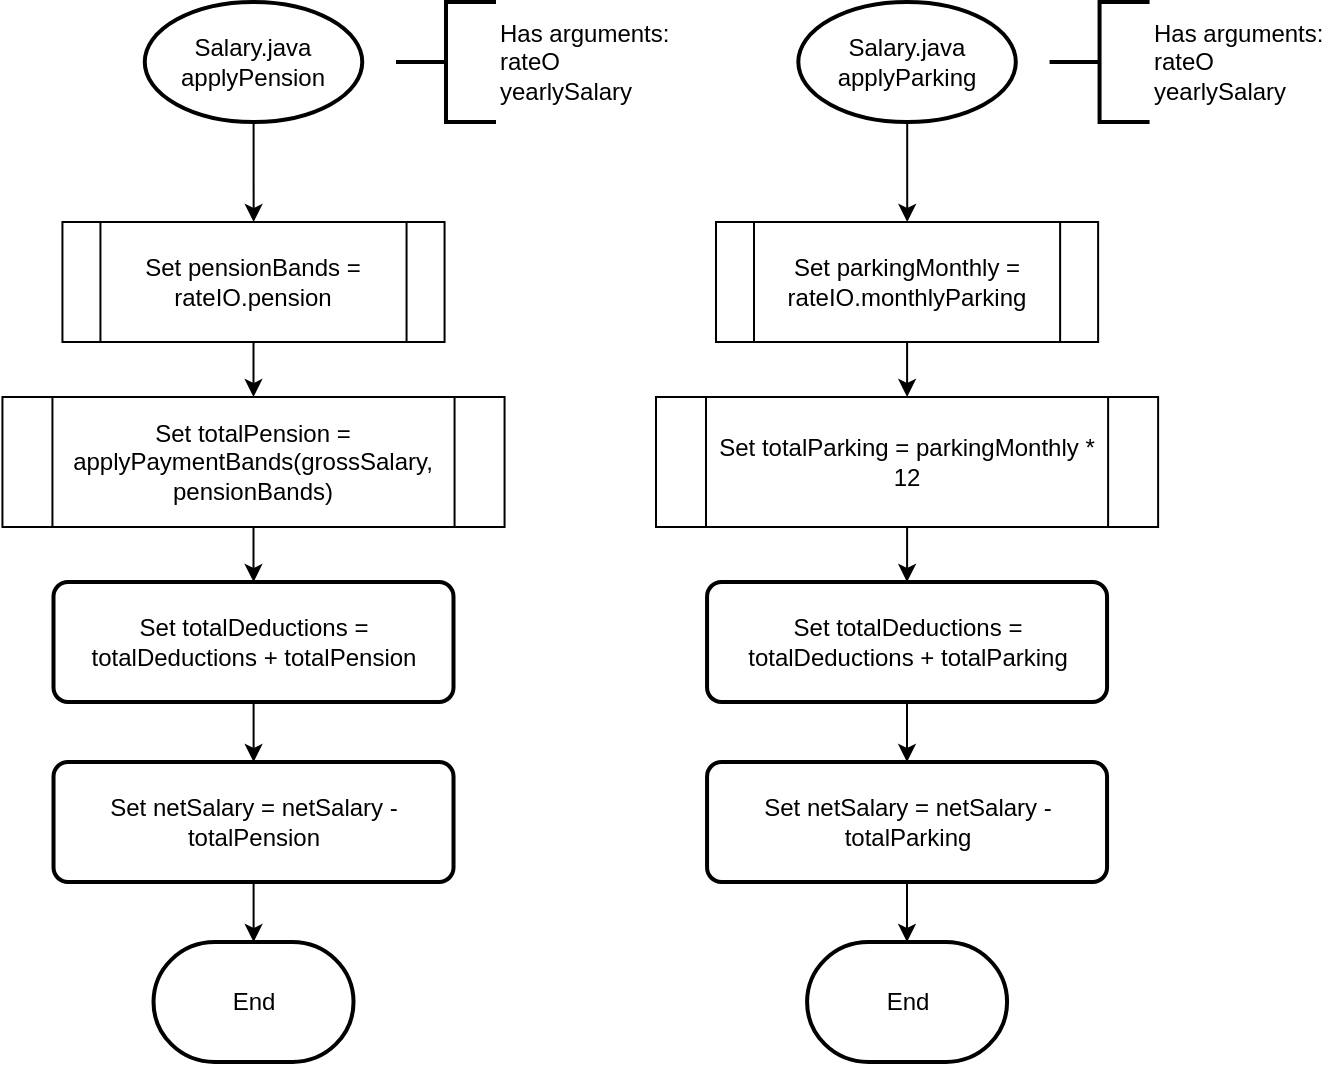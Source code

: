 <mxfile version="22.1.3" type="device">
  <diagram id="C5RBs43oDa-KdzZeNtuy" name="Page-1">
    <mxGraphModel dx="1728" dy="952" grid="1" gridSize="10" guides="1" tooltips="1" connect="1" arrows="1" fold="1" page="1" pageScale="1" pageWidth="827" pageHeight="1169" math="0" shadow="0">
      <root>
        <mxCell id="WIyWlLk6GJQsqaUBKTNV-0" />
        <mxCell id="WIyWlLk6GJQsqaUBKTNV-1" parent="WIyWlLk6GJQsqaUBKTNV-0" />
        <mxCell id="85lq-mTHCfEE5HqbNbib-0" value="" style="edgeStyle=orthogonalEdgeStyle;rounded=0;orthogonalLoop=1;jettySize=auto;html=1;" edge="1" parent="WIyWlLk6GJQsqaUBKTNV-1" source="85lq-mTHCfEE5HqbNbib-1">
          <mxGeometry relative="1" as="geometry">
            <mxPoint x="158.833" y="150" as="targetPoint" />
          </mxGeometry>
        </mxCell>
        <mxCell id="85lq-mTHCfEE5HqbNbib-1" value="Salary.java&lt;br&gt;applyPension" style="strokeWidth=2;html=1;shape=mxgraph.flowchart.start_1;whiteSpace=wrap;" vertex="1" parent="WIyWlLk6GJQsqaUBKTNV-1">
          <mxGeometry x="104.38" y="40" width="108.75" height="60" as="geometry" />
        </mxCell>
        <mxCell id="85lq-mTHCfEE5HqbNbib-2" value="Has arguments:&lt;br&gt; rateO&lt;br&gt;yearlySalary" style="strokeWidth=2;html=1;shape=mxgraph.flowchart.annotation_2;align=left;labelPosition=right;pointerEvents=1;" vertex="1" parent="WIyWlLk6GJQsqaUBKTNV-1">
          <mxGeometry x="230" y="40" width="50" height="60" as="geometry" />
        </mxCell>
        <mxCell id="85lq-mTHCfEE5HqbNbib-3" value="End" style="strokeWidth=2;html=1;shape=mxgraph.flowchart.terminator;whiteSpace=wrap;" vertex="1" parent="WIyWlLk6GJQsqaUBKTNV-1">
          <mxGeometry x="108.76" y="510" width="100" height="60" as="geometry" />
        </mxCell>
        <mxCell id="85lq-mTHCfEE5HqbNbib-4" value="" style="edgeStyle=orthogonalEdgeStyle;rounded=0;orthogonalLoop=1;jettySize=auto;html=1;" edge="1" parent="WIyWlLk6GJQsqaUBKTNV-1" source="85lq-mTHCfEE5HqbNbib-5" target="85lq-mTHCfEE5HqbNbib-9">
          <mxGeometry relative="1" as="geometry" />
        </mxCell>
        <mxCell id="85lq-mTHCfEE5HqbNbib-5" value="Set totalPension =&lt;br&gt;applyPaymentBands(grossSalary, pensionBands)" style="shape=process;whiteSpace=wrap;html=1;backgroundOutline=1;" vertex="1" parent="WIyWlLk6GJQsqaUBKTNV-1">
          <mxGeometry x="33.22" y="237.5" width="251.06" height="65" as="geometry" />
        </mxCell>
        <mxCell id="85lq-mTHCfEE5HqbNbib-6" value="" style="edgeStyle=orthogonalEdgeStyle;rounded=0;orthogonalLoop=1;jettySize=auto;html=1;" edge="1" parent="WIyWlLk6GJQsqaUBKTNV-1" source="85lq-mTHCfEE5HqbNbib-7" target="85lq-mTHCfEE5HqbNbib-5">
          <mxGeometry relative="1" as="geometry" />
        </mxCell>
        <mxCell id="85lq-mTHCfEE5HqbNbib-7" value="Set pensionBands = rateIO.pension" style="shape=process;whiteSpace=wrap;html=1;backgroundOutline=1;" vertex="1" parent="WIyWlLk6GJQsqaUBKTNV-1">
          <mxGeometry x="63.22" y="150" width="191.06" height="60" as="geometry" />
        </mxCell>
        <mxCell id="85lq-mTHCfEE5HqbNbib-8" value="" style="edgeStyle=orthogonalEdgeStyle;rounded=0;orthogonalLoop=1;jettySize=auto;html=1;" edge="1" parent="WIyWlLk6GJQsqaUBKTNV-1" source="85lq-mTHCfEE5HqbNbib-9" target="85lq-mTHCfEE5HqbNbib-11">
          <mxGeometry relative="1" as="geometry" />
        </mxCell>
        <mxCell id="85lq-mTHCfEE5HqbNbib-9" value="Set totalDeductions = totalDeductions + totalPension" style="whiteSpace=wrap;html=1;strokeWidth=2;rounded=1;arcSize=12;" vertex="1" parent="WIyWlLk6GJQsqaUBKTNV-1">
          <mxGeometry x="58.75" y="330" width="200" height="60" as="geometry" />
        </mxCell>
        <mxCell id="85lq-mTHCfEE5HqbNbib-10" value="" style="edgeStyle=orthogonalEdgeStyle;rounded=0;orthogonalLoop=1;jettySize=auto;html=1;" edge="1" parent="WIyWlLk6GJQsqaUBKTNV-1" source="85lq-mTHCfEE5HqbNbib-11" target="85lq-mTHCfEE5HqbNbib-3">
          <mxGeometry relative="1" as="geometry" />
        </mxCell>
        <mxCell id="85lq-mTHCfEE5HqbNbib-11" value="Set netSalary = netSalary - totalPension" style="whiteSpace=wrap;html=1;strokeWidth=2;rounded=1;arcSize=12;" vertex="1" parent="WIyWlLk6GJQsqaUBKTNV-1">
          <mxGeometry x="58.76" y="420" width="200" height="60" as="geometry" />
        </mxCell>
        <mxCell id="85lq-mTHCfEE5HqbNbib-12" value="" style="edgeStyle=orthogonalEdgeStyle;rounded=0;orthogonalLoop=1;jettySize=auto;html=1;" edge="1" parent="WIyWlLk6GJQsqaUBKTNV-1" source="85lq-mTHCfEE5HqbNbib-13">
          <mxGeometry relative="1" as="geometry">
            <mxPoint x="485.613" y="150" as="targetPoint" />
          </mxGeometry>
        </mxCell>
        <mxCell id="85lq-mTHCfEE5HqbNbib-13" value="&lt;div&gt;Salary.java&lt;/div&gt;&lt;div&gt;applyParking&lt;br&gt;&lt;/div&gt;" style="strokeWidth=2;html=1;shape=mxgraph.flowchart.start_1;whiteSpace=wrap;" vertex="1" parent="WIyWlLk6GJQsqaUBKTNV-1">
          <mxGeometry x="431.16" y="40" width="108.75" height="60" as="geometry" />
        </mxCell>
        <mxCell id="85lq-mTHCfEE5HqbNbib-14" value="Has arguments:&lt;br&gt; rateO&lt;br&gt;yearlySalary" style="strokeWidth=2;html=1;shape=mxgraph.flowchart.annotation_2;align=left;labelPosition=right;pointerEvents=1;" vertex="1" parent="WIyWlLk6GJQsqaUBKTNV-1">
          <mxGeometry x="556.78" y="40" width="50" height="60" as="geometry" />
        </mxCell>
        <mxCell id="85lq-mTHCfEE5HqbNbib-15" value="End" style="strokeWidth=2;html=1;shape=mxgraph.flowchart.terminator;whiteSpace=wrap;" vertex="1" parent="WIyWlLk6GJQsqaUBKTNV-1">
          <mxGeometry x="435.54" y="510" width="100" height="60" as="geometry" />
        </mxCell>
        <mxCell id="85lq-mTHCfEE5HqbNbib-16" value="" style="edgeStyle=orthogonalEdgeStyle;rounded=0;orthogonalLoop=1;jettySize=auto;html=1;" edge="1" parent="WIyWlLk6GJQsqaUBKTNV-1" source="85lq-mTHCfEE5HqbNbib-17" target="85lq-mTHCfEE5HqbNbib-21">
          <mxGeometry relative="1" as="geometry" />
        </mxCell>
        <mxCell id="85lq-mTHCfEE5HqbNbib-17" value="Set totalParking = parkingMonthly * 12" style="shape=process;whiteSpace=wrap;html=1;backgroundOutline=1;" vertex="1" parent="WIyWlLk6GJQsqaUBKTNV-1">
          <mxGeometry x="360" y="237.5" width="251.06" height="65" as="geometry" />
        </mxCell>
        <mxCell id="85lq-mTHCfEE5HqbNbib-18" value="" style="edgeStyle=orthogonalEdgeStyle;rounded=0;orthogonalLoop=1;jettySize=auto;html=1;" edge="1" parent="WIyWlLk6GJQsqaUBKTNV-1" source="85lq-mTHCfEE5HqbNbib-19" target="85lq-mTHCfEE5HqbNbib-17">
          <mxGeometry relative="1" as="geometry" />
        </mxCell>
        <mxCell id="85lq-mTHCfEE5HqbNbib-19" value="Set parkingMonthly = rateIO.monthlyParking" style="shape=process;whiteSpace=wrap;html=1;backgroundOutline=1;" vertex="1" parent="WIyWlLk6GJQsqaUBKTNV-1">
          <mxGeometry x="390" y="150" width="191.06" height="60" as="geometry" />
        </mxCell>
        <mxCell id="85lq-mTHCfEE5HqbNbib-20" value="" style="edgeStyle=orthogonalEdgeStyle;rounded=0;orthogonalLoop=1;jettySize=auto;html=1;" edge="1" parent="WIyWlLk6GJQsqaUBKTNV-1" source="85lq-mTHCfEE5HqbNbib-21" target="85lq-mTHCfEE5HqbNbib-23">
          <mxGeometry relative="1" as="geometry" />
        </mxCell>
        <mxCell id="85lq-mTHCfEE5HqbNbib-21" value="Set totalDeductions = totalDeductions + totalParking" style="whiteSpace=wrap;html=1;strokeWidth=2;rounded=1;arcSize=12;" vertex="1" parent="WIyWlLk6GJQsqaUBKTNV-1">
          <mxGeometry x="385.53" y="330" width="200" height="60" as="geometry" />
        </mxCell>
        <mxCell id="85lq-mTHCfEE5HqbNbib-22" value="" style="edgeStyle=orthogonalEdgeStyle;rounded=0;orthogonalLoop=1;jettySize=auto;html=1;" edge="1" parent="WIyWlLk6GJQsqaUBKTNV-1" source="85lq-mTHCfEE5HqbNbib-23" target="85lq-mTHCfEE5HqbNbib-15">
          <mxGeometry relative="1" as="geometry" />
        </mxCell>
        <mxCell id="85lq-mTHCfEE5HqbNbib-23" value="Set netSalary = netSalary - totalParking" style="whiteSpace=wrap;html=1;strokeWidth=2;rounded=1;arcSize=12;" vertex="1" parent="WIyWlLk6GJQsqaUBKTNV-1">
          <mxGeometry x="385.53" y="420" width="200" height="60" as="geometry" />
        </mxCell>
      </root>
    </mxGraphModel>
  </diagram>
</mxfile>
